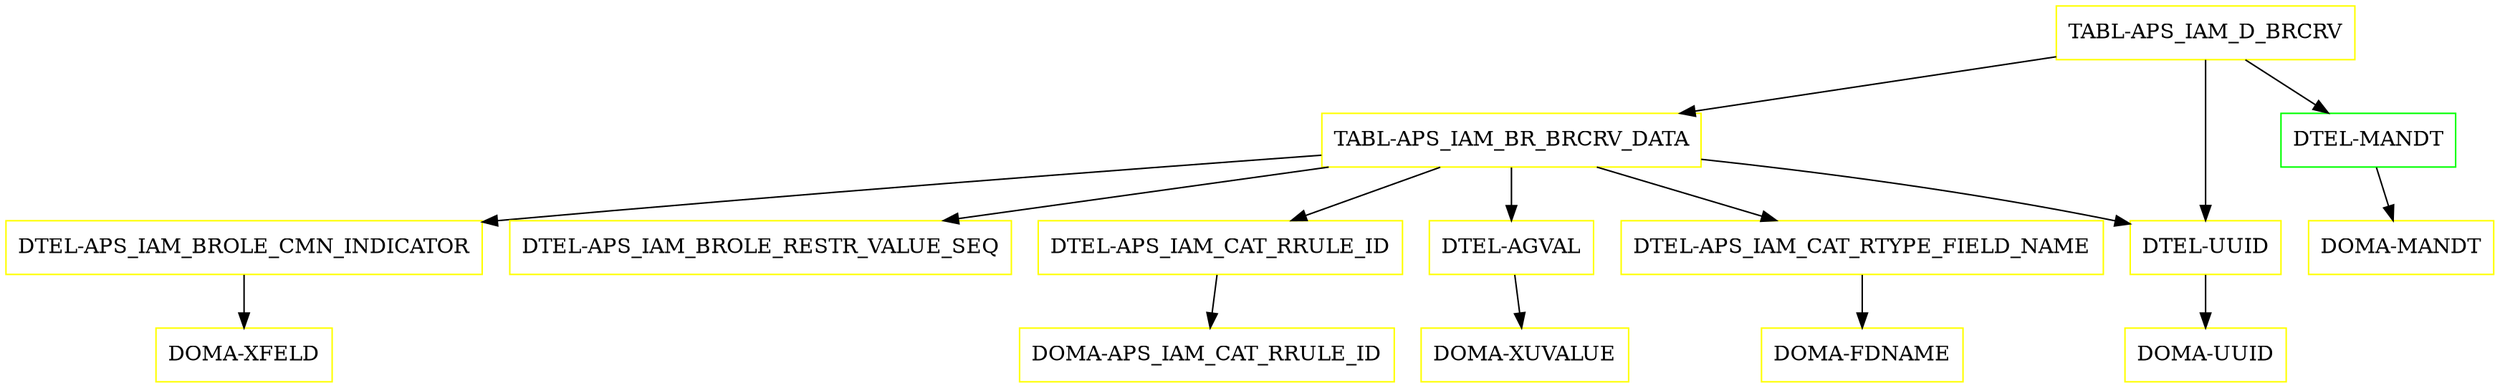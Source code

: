 digraph G {
  "TABL-APS_IAM_D_BRCRV" [shape=box,color=yellow];
  "TABL-APS_IAM_BR_BRCRV_DATA" [shape=box,color=yellow,URL="./TABL_APS_IAM_BR_BRCRV_DATA.html"];
  "DTEL-APS_IAM_BROLE_CMN_INDICATOR" [shape=box,color=yellow,URL="./DTEL_APS_IAM_BROLE_CMN_INDICATOR.html"];
  "DOMA-XFELD" [shape=box,color=yellow,URL="./DOMA_XFELD.html"];
  "DTEL-APS_IAM_BROLE_RESTR_VALUE_SEQ" [shape=box,color=yellow,URL="./DTEL_APS_IAM_BROLE_RESTR_VALUE_SEQ.html"];
  "DTEL-APS_IAM_CAT_RRULE_ID" [shape=box,color=yellow,URL="./DTEL_APS_IAM_CAT_RRULE_ID.html"];
  "DOMA-APS_IAM_CAT_RRULE_ID" [shape=box,color=yellow,URL="./DOMA_APS_IAM_CAT_RRULE_ID.html"];
  "DTEL-AGVAL" [shape=box,color=yellow,URL="./DTEL_AGVAL.html"];
  "DOMA-XUVALUE" [shape=box,color=yellow,URL="./DOMA_XUVALUE.html"];
  "DTEL-APS_IAM_CAT_RTYPE_FIELD_NAME" [shape=box,color=yellow,URL="./DTEL_APS_IAM_CAT_RTYPE_FIELD_NAME.html"];
  "DOMA-FDNAME" [shape=box,color=yellow,URL="./DOMA_FDNAME.html"];
  "DTEL-UUID" [shape=box,color=yellow,URL="./DTEL_UUID.html"];
  "DOMA-UUID" [shape=box,color=yellow,URL="./DOMA_UUID.html"];
  "DTEL-MANDT" [shape=box,color=green,URL="./DTEL_MANDT.html"];
  "DOMA-MANDT" [shape=box,color=yellow,URL="./DOMA_MANDT.html"];
  "TABL-APS_IAM_D_BRCRV" -> "DTEL-MANDT";
  "TABL-APS_IAM_D_BRCRV" -> "DTEL-UUID";
  "TABL-APS_IAM_D_BRCRV" -> "TABL-APS_IAM_BR_BRCRV_DATA";
  "TABL-APS_IAM_BR_BRCRV_DATA" -> "DTEL-UUID";
  "TABL-APS_IAM_BR_BRCRV_DATA" -> "DTEL-APS_IAM_CAT_RTYPE_FIELD_NAME";
  "TABL-APS_IAM_BR_BRCRV_DATA" -> "DTEL-AGVAL";
  "TABL-APS_IAM_BR_BRCRV_DATA" -> "DTEL-APS_IAM_CAT_RRULE_ID";
  "TABL-APS_IAM_BR_BRCRV_DATA" -> "DTEL-APS_IAM_BROLE_RESTR_VALUE_SEQ";
  "TABL-APS_IAM_BR_BRCRV_DATA" -> "DTEL-APS_IAM_BROLE_CMN_INDICATOR";
  "DTEL-APS_IAM_BROLE_CMN_INDICATOR" -> "DOMA-XFELD";
  "DTEL-APS_IAM_CAT_RRULE_ID" -> "DOMA-APS_IAM_CAT_RRULE_ID";
  "DTEL-AGVAL" -> "DOMA-XUVALUE";
  "DTEL-APS_IAM_CAT_RTYPE_FIELD_NAME" -> "DOMA-FDNAME";
  "DTEL-UUID" -> "DOMA-UUID";
  "DTEL-MANDT" -> "DOMA-MANDT";
}

